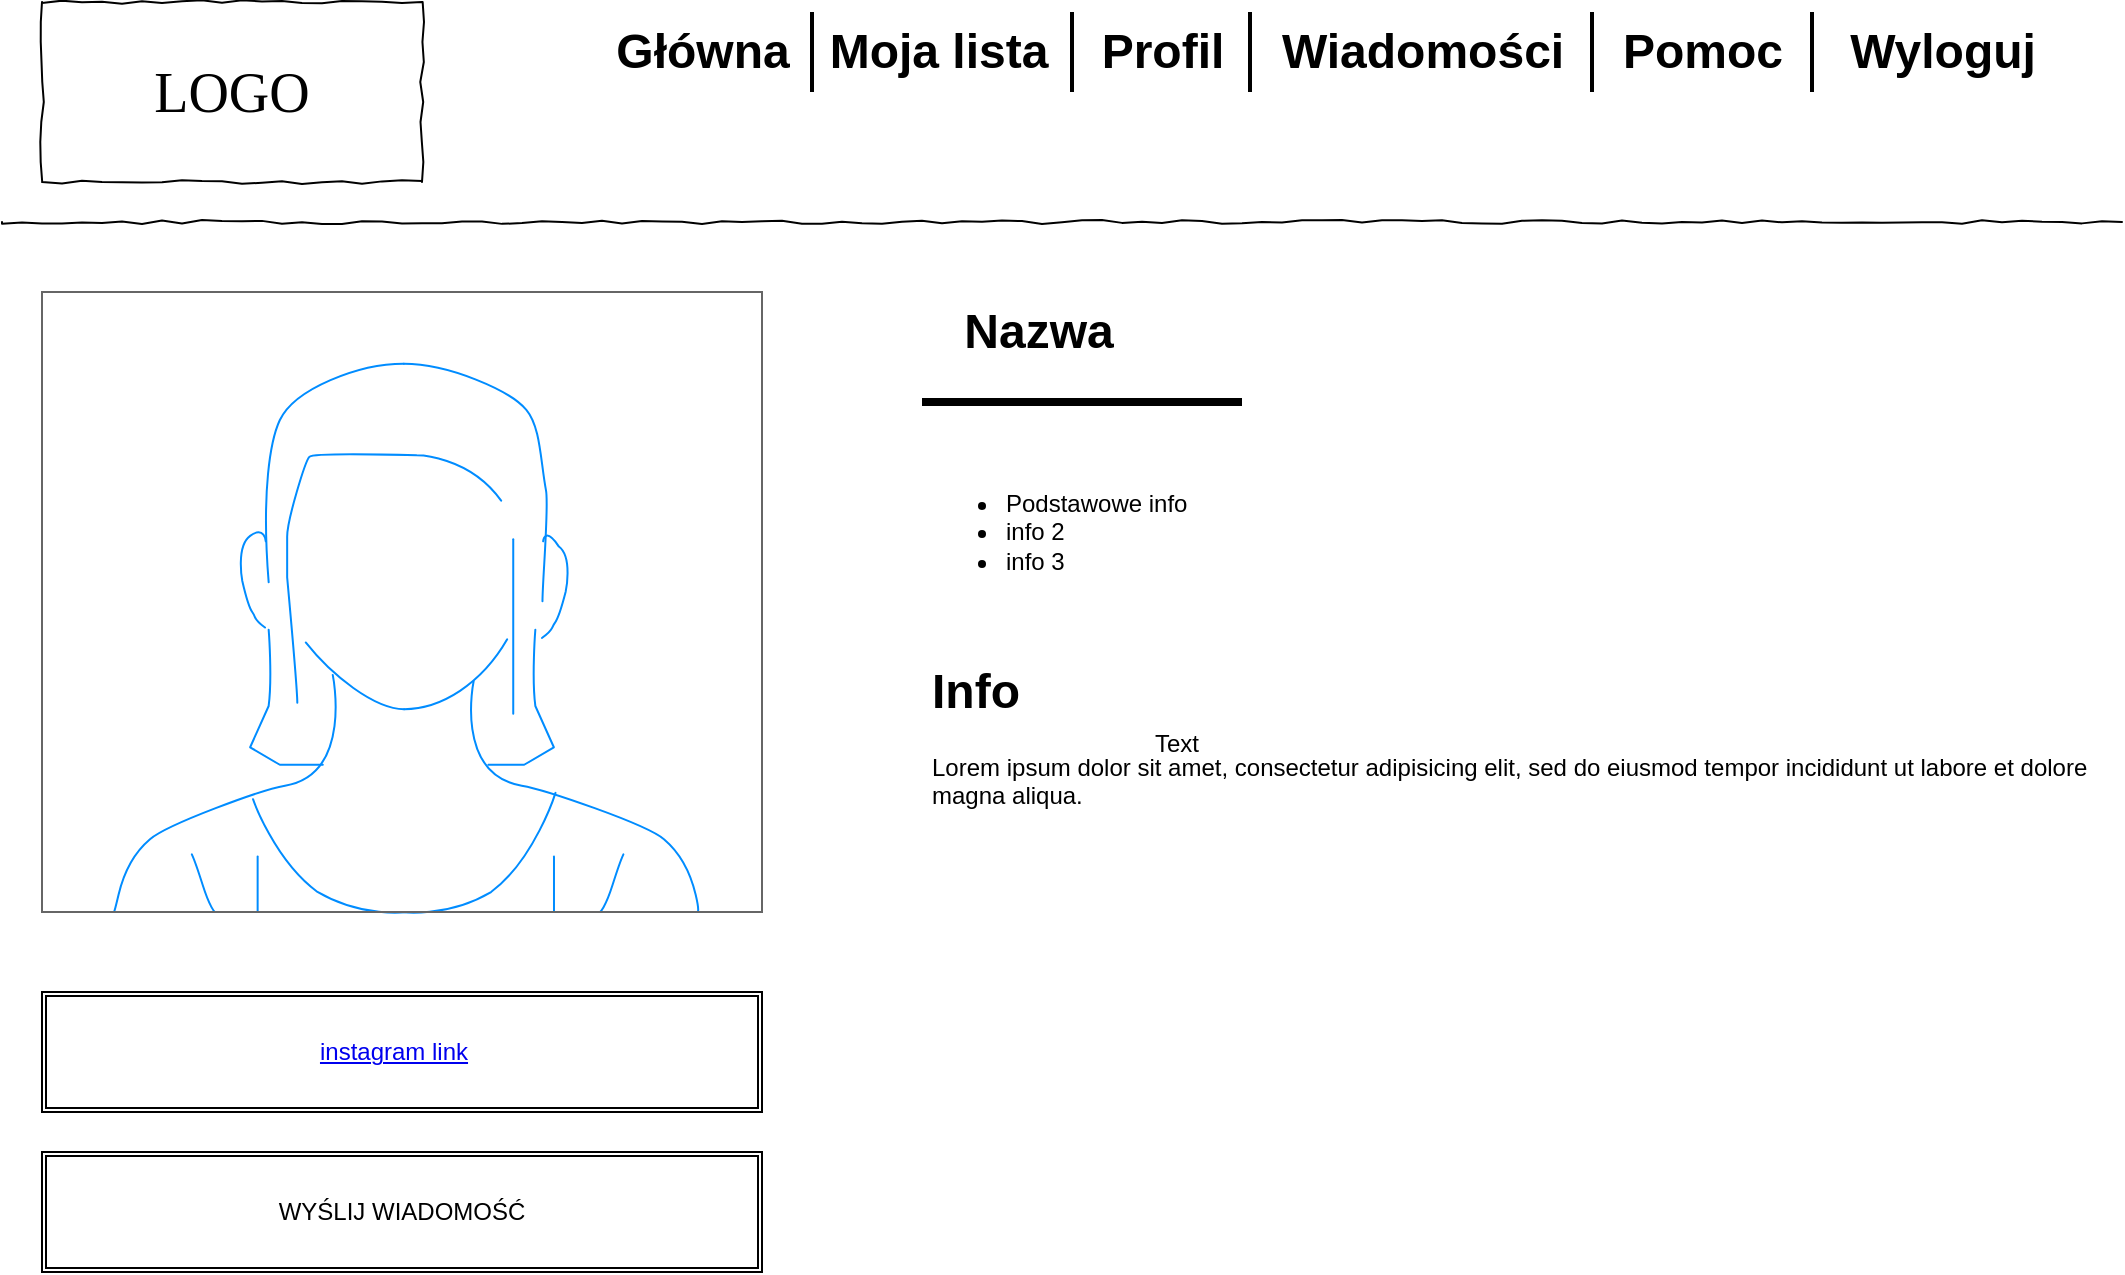 <mxfile version="12.2.9" type="google" pages="1"><diagram name="Page-1" id="03018318-947c-dd8e-b7a3-06fadd420f32"><mxGraphModel dx="1248" dy="669" grid="1" gridSize="10" guides="1" tooltips="1" connect="1" arrows="1" fold="1" page="1" pageScale="1" pageWidth="1100" pageHeight="850" background="#ffffff" math="0" shadow="0"><root><mxCell id="0"/><mxCell id="1" parent="0"/><mxCell id="H24oAswE-nDqqUjg88xL-65" value="" style="shape=ext;double=1;rounded=0;whiteSpace=wrap;html=1;" vertex="1" parent="1"><mxGeometry x="40" y="530" width="360" height="60" as="geometry"/></mxCell><mxCell id="677b7b8949515195-2" value="LOGO" style="whiteSpace=wrap;html=1;rounded=0;shadow=0;labelBackgroundColor=none;strokeWidth=1;fontFamily=Verdana;fontSize=28;align=center;comic=1;" parent="1" vertex="1"><mxGeometry x="40" y="35" width="190" height="90" as="geometry"/></mxCell><mxCell id="677b7b8949515195-9" value="" style="line;strokeWidth=1;html=1;rounded=0;shadow=0;labelBackgroundColor=none;fillColor=none;fontFamily=Verdana;fontSize=14;fontColor=#000000;align=center;comic=1;" parent="1" vertex="1"><mxGeometry x="20" y="140" width="1060" height="10" as="geometry"/></mxCell><mxCell id="H24oAswE-nDqqUjg88xL-21" value="" style="verticalLabelPosition=bottom;shadow=0;dashed=0;align=center;html=1;verticalAlign=top;strokeWidth=1;shape=mxgraph.mockup.containers.userFemale;strokeColor=#666666;strokeColor2=#008cff;" vertex="1" parent="1"><mxGeometry x="40" y="180" width="360" height="310" as="geometry"/></mxCell><mxCell id="H24oAswE-nDqqUjg88xL-31" value="Profil" style="text;strokeColor=none;fillColor=none;html=1;fontSize=24;fontStyle=1;verticalAlign=middle;align=center;" vertex="1" parent="1"><mxGeometry x="550" y="40" width="100" height="40" as="geometry"/></mxCell><mxCell id="H24oAswE-nDqqUjg88xL-32" value="Wiadomości" style="text;strokeColor=none;fillColor=none;html=1;fontSize=24;fontStyle=1;verticalAlign=middle;align=center;" vertex="1" parent="1"><mxGeometry x="680" y="40" width="100" height="40" as="geometry"/></mxCell><mxCell id="H24oAswE-nDqqUjg88xL-33" value="Pomoc" style="text;strokeColor=none;fillColor=none;html=1;fontSize=24;fontStyle=1;verticalAlign=middle;align=center;" vertex="1" parent="1"><mxGeometry x="820" y="40" width="100" height="40" as="geometry"/></mxCell><mxCell id="H24oAswE-nDqqUjg88xL-34" value="Wyloguj" style="text;strokeColor=none;fillColor=none;html=1;fontSize=24;fontStyle=1;verticalAlign=middle;align=center;" vertex="1" parent="1"><mxGeometry x="940" y="40" width="100" height="40" as="geometry"/></mxCell><mxCell id="H24oAswE-nDqqUjg88xL-37" value="" style="line;strokeWidth=2;direction=south;html=1;" vertex="1" parent="1"><mxGeometry x="639" y="40" width="10" height="40" as="geometry"/></mxCell><mxCell id="H24oAswE-nDqqUjg88xL-39" value="" style="line;strokeWidth=2;direction=south;html=1;" vertex="1" parent="1"><mxGeometry x="810" y="40" width="10" height="40" as="geometry"/></mxCell><mxCell id="H24oAswE-nDqqUjg88xL-40" value="" style="line;strokeWidth=2;direction=south;html=1;" vertex="1" parent="1"><mxGeometry x="920" y="40" width="10" height="40" as="geometry"/></mxCell><mxCell id="H24oAswE-nDqqUjg88xL-41" value="" style="line;strokeWidth=2;direction=south;html=1;" vertex="1" parent="1"><mxGeometry x="550" y="40" width="10" height="40" as="geometry"/></mxCell><mxCell id="H24oAswE-nDqqUjg88xL-42" value="Moja lista" style="text;strokeColor=none;fillColor=none;html=1;fontSize=24;fontStyle=1;verticalAlign=middle;align=center;" vertex="1" parent="1"><mxGeometry x="437.5" y="40" width="100" height="40" as="geometry"/></mxCell><mxCell id="H24oAswE-nDqqUjg88xL-43" value="" style="line;strokeWidth=2;direction=south;html=1;" vertex="1" parent="1"><mxGeometry x="280" y="40" width="290" height="40" as="geometry"/></mxCell><mxCell id="H24oAswE-nDqqUjg88xL-44" value="Główna" style="text;strokeColor=none;fillColor=none;html=1;fontSize=24;fontStyle=1;verticalAlign=middle;align=center;" vertex="1" parent="1"><mxGeometry x="320" y="40" width="100" height="40" as="geometry"/></mxCell><mxCell id="H24oAswE-nDqqUjg88xL-61" value="Nazwa" style="text;strokeColor=none;fillColor=none;html=1;fontSize=24;fontStyle=1;verticalAlign=middle;align=center;" vertex="1" parent="1"><mxGeometry x="487.5" y="180" width="100" height="40" as="geometry"/></mxCell><mxCell id="H24oAswE-nDqqUjg88xL-62" value="" style="line;strokeWidth=4;html=1;perimeter=backbonePerimeter;points=[];outlineConnect=0;" vertex="1" parent="1"><mxGeometry x="480" y="230" width="160" height="10" as="geometry"/></mxCell><UserObject label="instagram link" link="https://www.draw.io" id="H24oAswE-nDqqUjg88xL-64"><mxCell style="text;html=1;strokeColor=none;fillColor=none;whiteSpace=wrap;align=center;verticalAlign=middle;fontColor=#0000EE;fontStyle=4;" vertex="1" parent="1"><mxGeometry x="120" y="540" width="192" height="40" as="geometry"/></mxCell></UserObject><mxCell id="H24oAswE-nDqqUjg88xL-68" value="&lt;h1&gt;Info&amp;nbsp;&lt;/h1&gt;&lt;p&gt;Lorem ipsum dolor sit amet, consectetur adipisicing elit, sed do eiusmod tempor incididunt ut labore et dolore magna aliqua.&lt;/p&gt;" style="text;html=1;strokeColor=none;fillColor=none;spacing=5;spacingTop=-20;whiteSpace=wrap;overflow=hidden;rounded=0;" vertex="1" parent="1"><mxGeometry x="480" y="360" width="590" height="230" as="geometry"/></mxCell><mxCell id="H24oAswE-nDqqUjg88xL-70" value="&lt;ul&gt;&lt;li&gt;Podstawowe info&lt;/li&gt;&lt;li&gt;&lt;span&gt;info 2&lt;/span&gt;&lt;/li&gt;&lt;li&gt;info 3&lt;/li&gt;&lt;/ul&gt;" style="text;strokeColor=none;fillColor=none;html=1;whiteSpace=wrap;verticalAlign=middle;overflow=hidden;" vertex="1" parent="1"><mxGeometry x="480" y="260" width="150" height="80" as="geometry"/></mxCell><mxCell id="H24oAswE-nDqqUjg88xL-71" value="Text" style="text;html=1;align=center;verticalAlign=middle;resizable=0;points=[];;autosize=1;" vertex="1" parent="1"><mxGeometry x="587" y="396" width="40" height="20" as="geometry"/></mxCell><mxCell id="H24oAswE-nDqqUjg88xL-72" value="WYŚLIJ WIADOMOŚĆ" style="shape=ext;double=1;rounded=0;whiteSpace=wrap;html=1;" vertex="1" parent="1"><mxGeometry x="40" y="610" width="360" height="60" as="geometry"/></mxCell></root></mxGraphModel></diagram></mxfile>